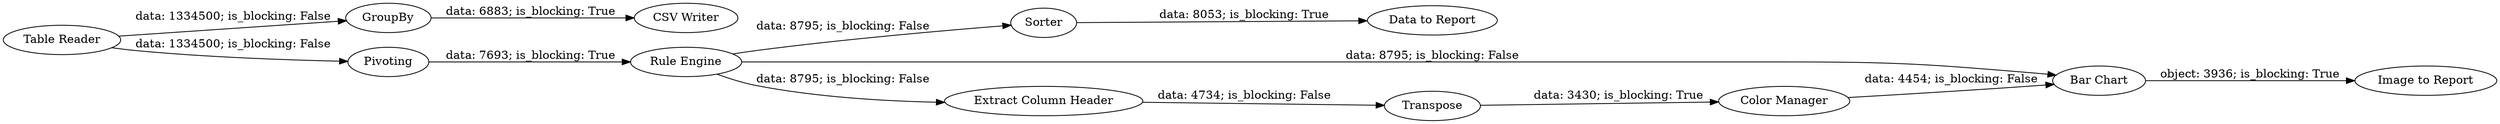 digraph {
	"-7427741934590360631_11" [label="Data to Report"]
	"-7427741934590360631_6" [label="Color Manager"]
	"-7427741934590360631_12" [label="Rule Engine"]
	"-7427741934590360631_10" [label="Image to Report"]
	"-7427741934590360631_16" [label=GroupBy]
	"-7427741934590360631_4" [label=Sorter]
	"-7427741934590360631_13" [label="Table Reader"]
	"-7427741934590360631_15" [label="CSV Writer"]
	"-7427741934590360631_2" [label=Pivoting]
	"-7427741934590360631_9" [label=Transpose]
	"-7427741934590360631_7" [label="Bar Chart"]
	"-7427741934590360631_8" [label="Extract Column Header"]
	"-7427741934590360631_2" -> "-7427741934590360631_12" [label="data: 7693; is_blocking: True"]
	"-7427741934590360631_16" -> "-7427741934590360631_15" [label="data: 6883; is_blocking: True"]
	"-7427741934590360631_7" -> "-7427741934590360631_10" [label="object: 3936; is_blocking: True"]
	"-7427741934590360631_13" -> "-7427741934590360631_16" [label="data: 1334500; is_blocking: False"]
	"-7427741934590360631_4" -> "-7427741934590360631_11" [label="data: 8053; is_blocking: True"]
	"-7427741934590360631_6" -> "-7427741934590360631_7" [label="data: 4454; is_blocking: False"]
	"-7427741934590360631_12" -> "-7427741934590360631_4" [label="data: 8795; is_blocking: False"]
	"-7427741934590360631_9" -> "-7427741934590360631_6" [label="data: 3430; is_blocking: True"]
	"-7427741934590360631_13" -> "-7427741934590360631_2" [label="data: 1334500; is_blocking: False"]
	"-7427741934590360631_12" -> "-7427741934590360631_7" [label="data: 8795; is_blocking: False"]
	"-7427741934590360631_8" -> "-7427741934590360631_9" [label="data: 4734; is_blocking: False"]
	"-7427741934590360631_12" -> "-7427741934590360631_8" [label="data: 8795; is_blocking: False"]
	rankdir=LR
}
